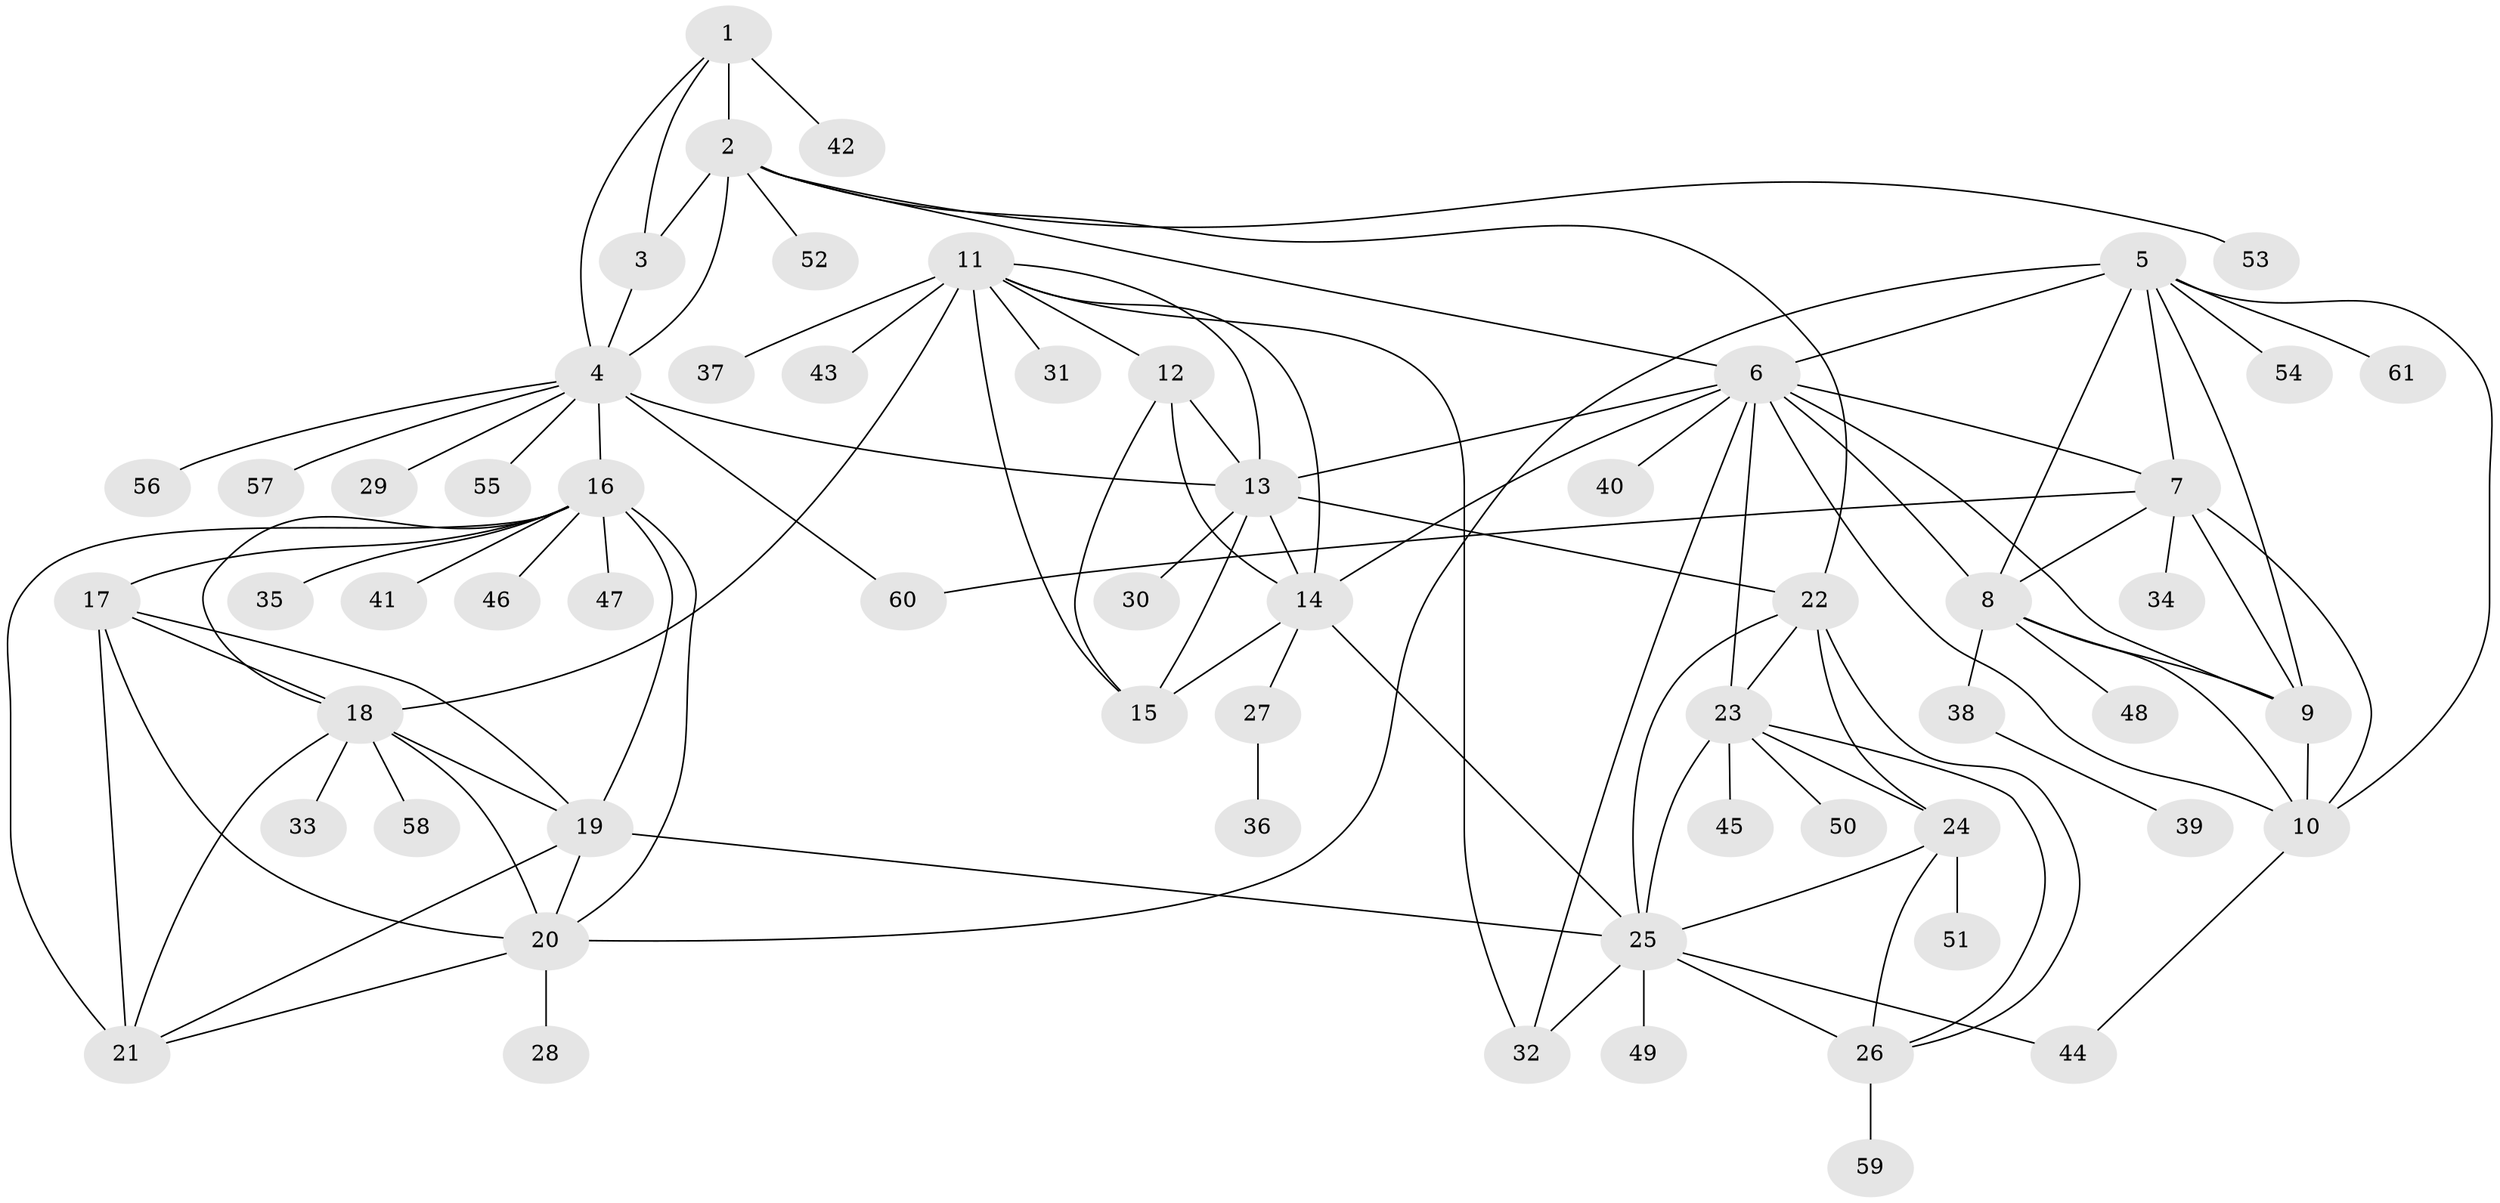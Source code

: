 // original degree distribution, {7: 0.049586776859504134, 5: 0.03305785123966942, 10: 0.03305785123966942, 6: 0.04132231404958678, 13: 0.008264462809917356, 9: 0.024793388429752067, 12: 0.024793388429752067, 14: 0.008264462809917356, 11: 0.01652892561983471, 8: 0.008264462809917356, 2: 0.15702479338842976, 1: 0.5867768595041323, 3: 0.008264462809917356}
// Generated by graph-tools (version 1.1) at 2025/37/03/09/25 02:37:10]
// undirected, 61 vertices, 107 edges
graph export_dot {
graph [start="1"]
  node [color=gray90,style=filled];
  1;
  2;
  3;
  4;
  5;
  6;
  7;
  8;
  9;
  10;
  11;
  12;
  13;
  14;
  15;
  16;
  17;
  18;
  19;
  20;
  21;
  22;
  23;
  24;
  25;
  26;
  27;
  28;
  29;
  30;
  31;
  32;
  33;
  34;
  35;
  36;
  37;
  38;
  39;
  40;
  41;
  42;
  43;
  44;
  45;
  46;
  47;
  48;
  49;
  50;
  51;
  52;
  53;
  54;
  55;
  56;
  57;
  58;
  59;
  60;
  61;
  1 -- 2 [weight=3.0];
  1 -- 3 [weight=1.0];
  1 -- 4 [weight=1.0];
  1 -- 42 [weight=1.0];
  2 -- 3 [weight=3.0];
  2 -- 4 [weight=3.0];
  2 -- 6 [weight=1.0];
  2 -- 22 [weight=1.0];
  2 -- 52 [weight=3.0];
  2 -- 53 [weight=1.0];
  3 -- 4 [weight=1.0];
  4 -- 13 [weight=1.0];
  4 -- 16 [weight=1.0];
  4 -- 29 [weight=1.0];
  4 -- 55 [weight=1.0];
  4 -- 56 [weight=1.0];
  4 -- 57 [weight=1.0];
  4 -- 60 [weight=1.0];
  5 -- 6 [weight=1.0];
  5 -- 7 [weight=1.0];
  5 -- 8 [weight=1.0];
  5 -- 9 [weight=1.0];
  5 -- 10 [weight=1.0];
  5 -- 20 [weight=1.0];
  5 -- 54 [weight=1.0];
  5 -- 61 [weight=1.0];
  6 -- 7 [weight=1.0];
  6 -- 8 [weight=1.0];
  6 -- 9 [weight=1.0];
  6 -- 10 [weight=1.0];
  6 -- 13 [weight=1.0];
  6 -- 14 [weight=1.0];
  6 -- 23 [weight=1.0];
  6 -- 32 [weight=1.0];
  6 -- 40 [weight=1.0];
  7 -- 8 [weight=1.0];
  7 -- 9 [weight=4.0];
  7 -- 10 [weight=1.0];
  7 -- 34 [weight=1.0];
  7 -- 60 [weight=1.0];
  8 -- 9 [weight=1.0];
  8 -- 10 [weight=1.0];
  8 -- 38 [weight=5.0];
  8 -- 48 [weight=1.0];
  9 -- 10 [weight=1.0];
  10 -- 44 [weight=1.0];
  11 -- 12 [weight=1.0];
  11 -- 13 [weight=1.0];
  11 -- 14 [weight=2.0];
  11 -- 15 [weight=1.0];
  11 -- 18 [weight=1.0];
  11 -- 31 [weight=1.0];
  11 -- 32 [weight=1.0];
  11 -- 37 [weight=1.0];
  11 -- 43 [weight=4.0];
  12 -- 13 [weight=1.0];
  12 -- 14 [weight=8.0];
  12 -- 15 [weight=1.0];
  13 -- 14 [weight=2.0];
  13 -- 15 [weight=1.0];
  13 -- 22 [weight=1.0];
  13 -- 30 [weight=1.0];
  14 -- 15 [weight=2.0];
  14 -- 25 [weight=1.0];
  14 -- 27 [weight=1.0];
  16 -- 17 [weight=1.0];
  16 -- 18 [weight=1.0];
  16 -- 19 [weight=1.0];
  16 -- 20 [weight=1.0];
  16 -- 21 [weight=1.0];
  16 -- 35 [weight=1.0];
  16 -- 41 [weight=1.0];
  16 -- 46 [weight=1.0];
  16 -- 47 [weight=1.0];
  17 -- 18 [weight=1.0];
  17 -- 19 [weight=1.0];
  17 -- 20 [weight=1.0];
  17 -- 21 [weight=2.0];
  18 -- 19 [weight=1.0];
  18 -- 20 [weight=1.0];
  18 -- 21 [weight=1.0];
  18 -- 33 [weight=1.0];
  18 -- 58 [weight=1.0];
  19 -- 20 [weight=1.0];
  19 -- 21 [weight=1.0];
  19 -- 25 [weight=1.0];
  20 -- 21 [weight=1.0];
  20 -- 28 [weight=3.0];
  22 -- 23 [weight=1.0];
  22 -- 24 [weight=1.0];
  22 -- 25 [weight=2.0];
  22 -- 26 [weight=1.0];
  23 -- 24 [weight=1.0];
  23 -- 25 [weight=2.0];
  23 -- 26 [weight=1.0];
  23 -- 45 [weight=2.0];
  23 -- 50 [weight=1.0];
  24 -- 25 [weight=2.0];
  24 -- 26 [weight=1.0];
  24 -- 51 [weight=1.0];
  25 -- 26 [weight=2.0];
  25 -- 32 [weight=2.0];
  25 -- 44 [weight=1.0];
  25 -- 49 [weight=1.0];
  26 -- 59 [weight=1.0];
  27 -- 36 [weight=1.0];
  38 -- 39 [weight=1.0];
}
